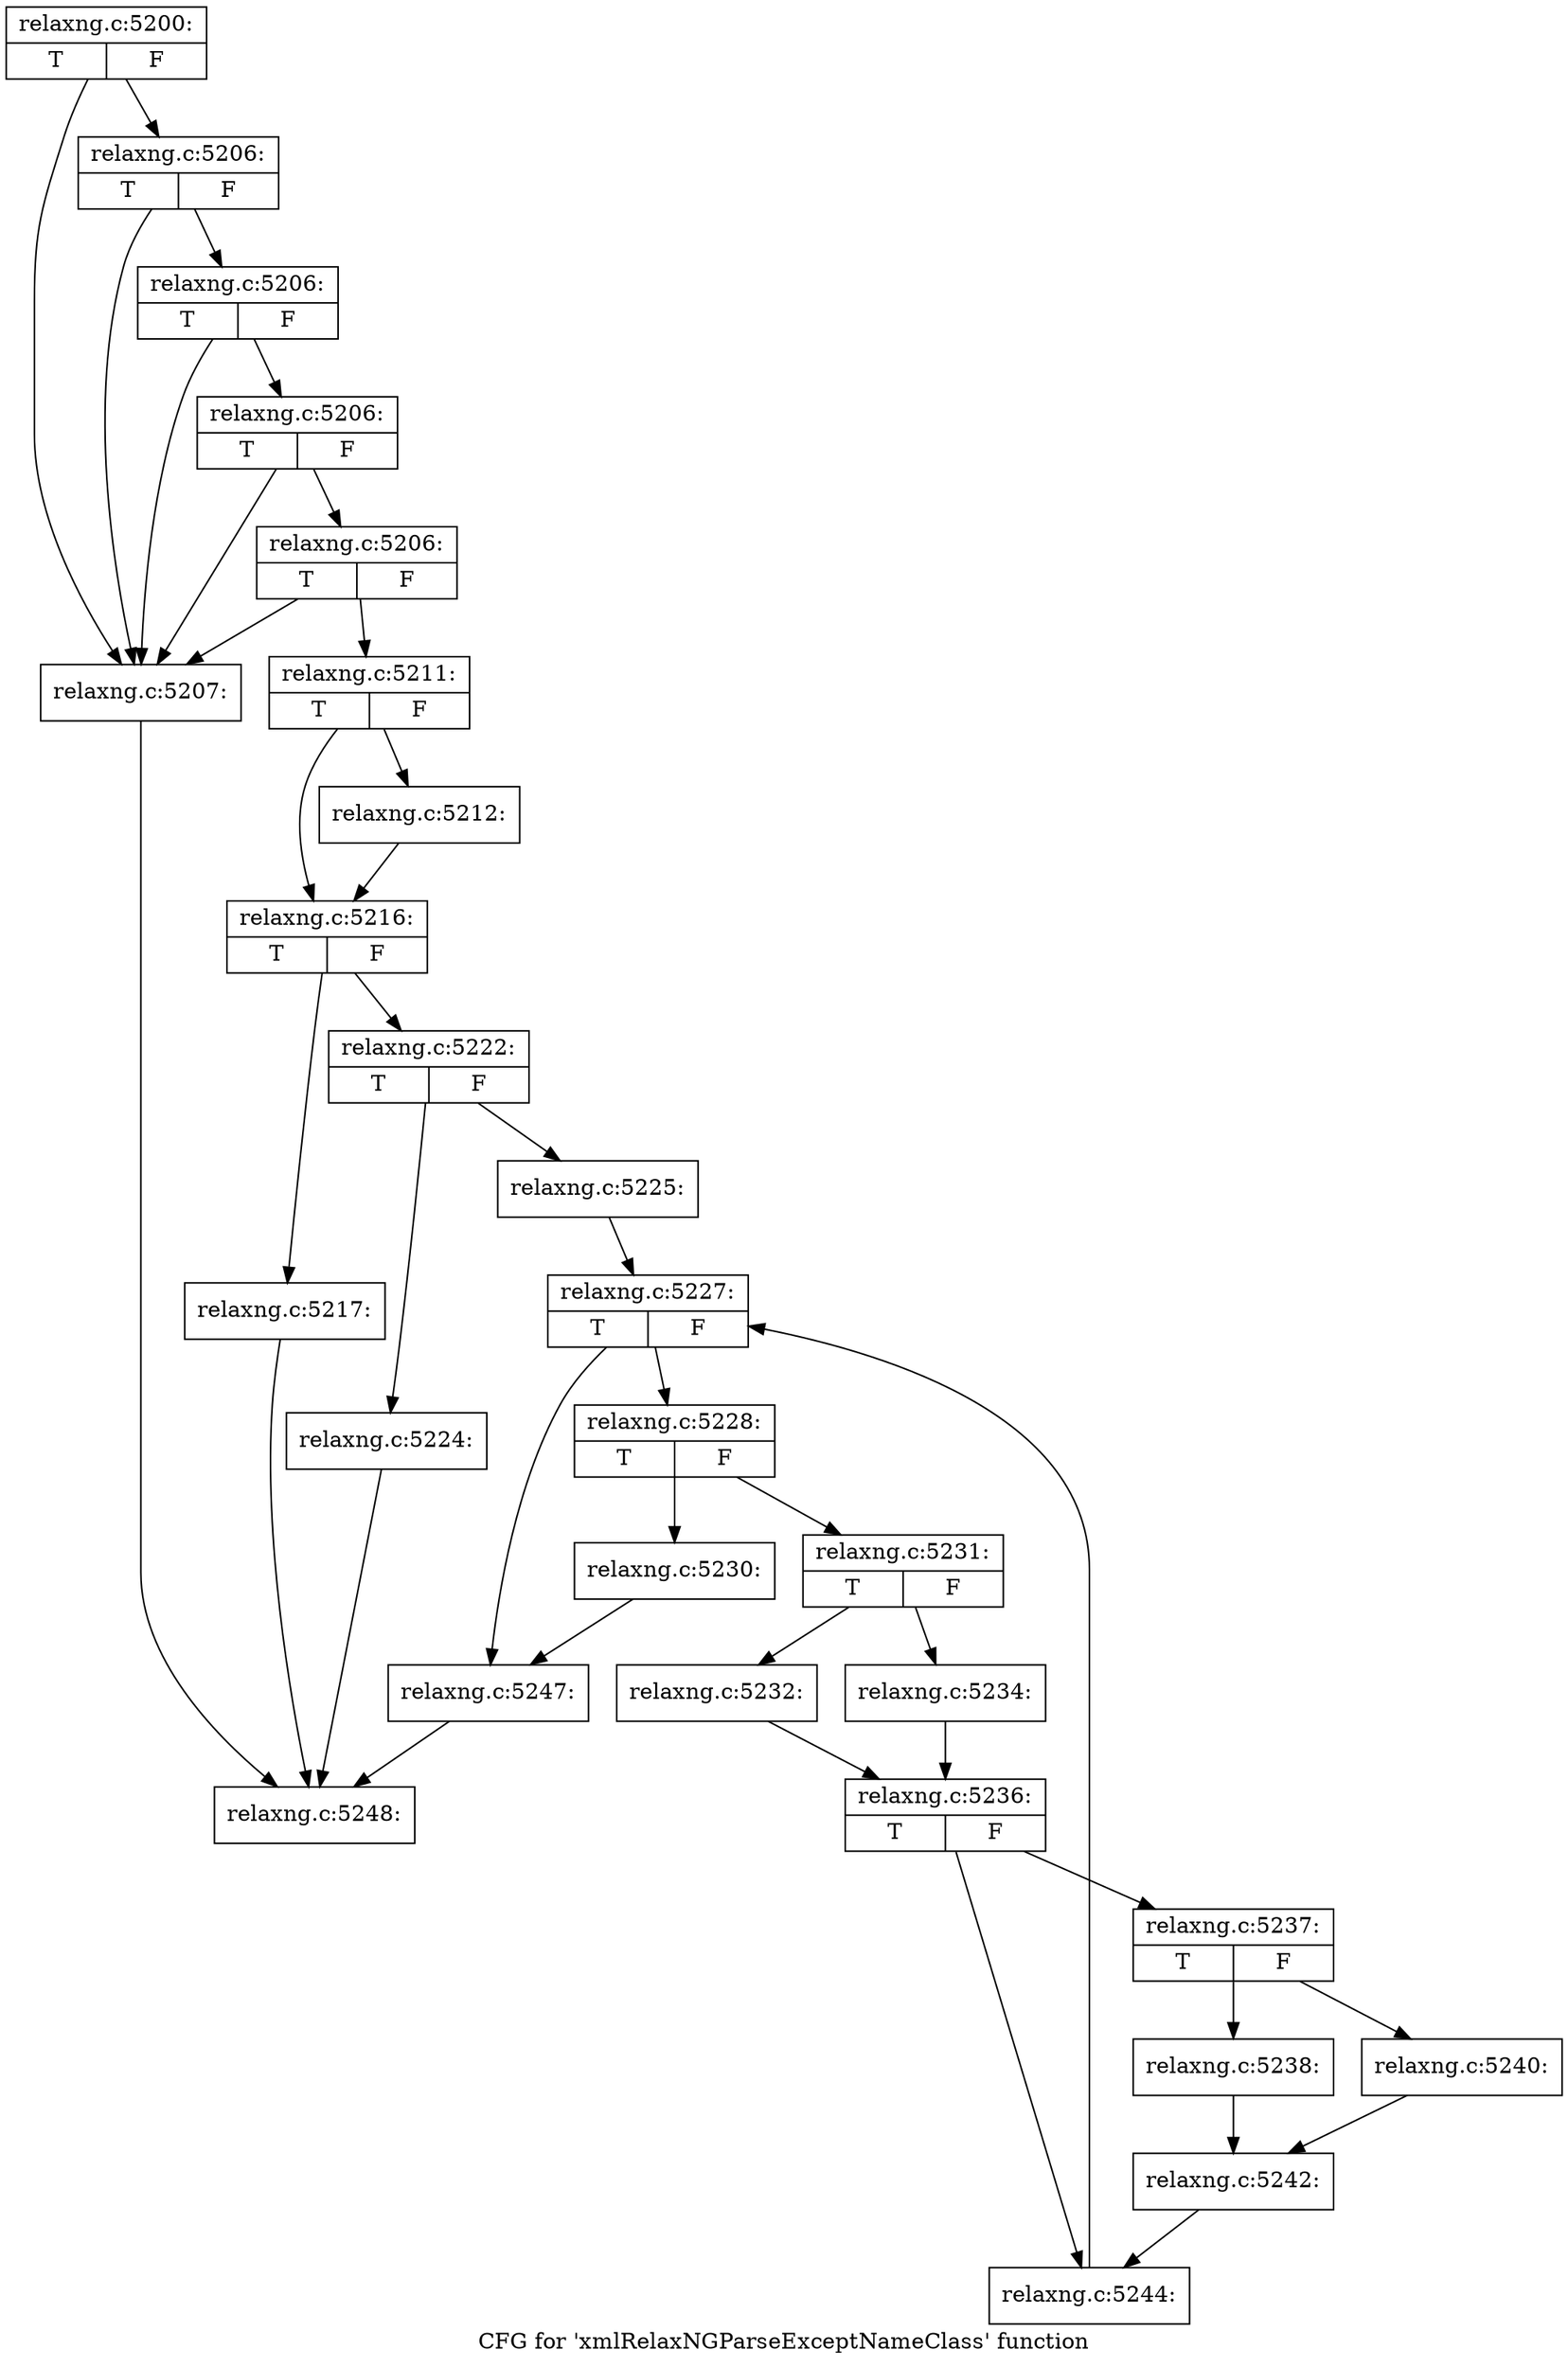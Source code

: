 digraph "CFG for 'xmlRelaxNGParseExceptNameClass' function" {
	label="CFG for 'xmlRelaxNGParseExceptNameClass' function";

	Node0x3afd3f0 [shape=record,label="{relaxng.c:5200:|{<s0>T|<s1>F}}"];
	Node0x3afd3f0 -> Node0x3c7de40;
	Node0x3afd3f0 -> Node0x3c7dc80;
	Node0x3c7de40 [shape=record,label="{relaxng.c:5206:|{<s0>T|<s1>F}}"];
	Node0x3c7de40 -> Node0x3c7ddf0;
	Node0x3c7de40 -> Node0x3c7dc80;
	Node0x3c7ddf0 [shape=record,label="{relaxng.c:5206:|{<s0>T|<s1>F}}"];
	Node0x3c7ddf0 -> Node0x3c7dda0;
	Node0x3c7ddf0 -> Node0x3c7dc80;
	Node0x3c7dda0 [shape=record,label="{relaxng.c:5206:|{<s0>T|<s1>F}}"];
	Node0x3c7dda0 -> Node0x3c7dd20;
	Node0x3c7dda0 -> Node0x3c7dc80;
	Node0x3c7dd20 [shape=record,label="{relaxng.c:5206:|{<s0>T|<s1>F}}"];
	Node0x3c7dd20 -> Node0x3c7dcd0;
	Node0x3c7dd20 -> Node0x3c7dc80;
	Node0x3c7dc80 [shape=record,label="{relaxng.c:5207:}"];
	Node0x3c7dc80 -> Node0x3857160;
	Node0x3c7dcd0 [shape=record,label="{relaxng.c:5211:|{<s0>T|<s1>F}}"];
	Node0x3c7dcd0 -> Node0x3c7f440;
	Node0x3c7dcd0 -> Node0x3c7f490;
	Node0x3c7f440 [shape=record,label="{relaxng.c:5212:}"];
	Node0x3c7f440 -> Node0x3c7f490;
	Node0x3c7f490 [shape=record,label="{relaxng.c:5216:|{<s0>T|<s1>F}}"];
	Node0x3c7f490 -> Node0x3c7ff20;
	Node0x3c7f490 -> Node0x3c7ff70;
	Node0x3c7ff20 [shape=record,label="{relaxng.c:5217:}"];
	Node0x3c7ff20 -> Node0x3857160;
	Node0x3c7ff70 [shape=record,label="{relaxng.c:5222:|{<s0>T|<s1>F}}"];
	Node0x3c7ff70 -> Node0x3c80d90;
	Node0x3c7ff70 -> Node0x3c80de0;
	Node0x3c80d90 [shape=record,label="{relaxng.c:5224:}"];
	Node0x3c80d90 -> Node0x3857160;
	Node0x3c80de0 [shape=record,label="{relaxng.c:5225:}"];
	Node0x3c80de0 -> Node0x3c816b0;
	Node0x3c816b0 [shape=record,label="{relaxng.c:5227:|{<s0>T|<s1>F}}"];
	Node0x3c816b0 -> Node0x3c81aa0;
	Node0x3c816b0 -> Node0x3c818d0;
	Node0x3c81aa0 [shape=record,label="{relaxng.c:5228:|{<s0>T|<s1>F}}"];
	Node0x3c81aa0 -> Node0x3c81e50;
	Node0x3c81aa0 -> Node0x3c81ea0;
	Node0x3c81e50 [shape=record,label="{relaxng.c:5230:}"];
	Node0x3c81e50 -> Node0x3c818d0;
	Node0x3c81ea0 [shape=record,label="{relaxng.c:5231:|{<s0>T|<s1>F}}"];
	Node0x3c81ea0 -> Node0x3c82250;
	Node0x3c81ea0 -> Node0x3c822f0;
	Node0x3c82250 [shape=record,label="{relaxng.c:5232:}"];
	Node0x3c82250 -> Node0x3c822a0;
	Node0x3c822f0 [shape=record,label="{relaxng.c:5234:}"];
	Node0x3c822f0 -> Node0x3c822a0;
	Node0x3c822a0 [shape=record,label="{relaxng.c:5236:|{<s0>T|<s1>F}}"];
	Node0x3c822a0 -> Node0x3c82ac0;
	Node0x3c822a0 -> Node0x3c82b10;
	Node0x3c82ac0 [shape=record,label="{relaxng.c:5237:|{<s0>T|<s1>F}}"];
	Node0x3c82ac0 -> Node0x3c830e0;
	Node0x3c82ac0 -> Node0x3c83180;
	Node0x3c830e0 [shape=record,label="{relaxng.c:5238:}"];
	Node0x3c830e0 -> Node0x3c83130;
	Node0x3c83180 [shape=record,label="{relaxng.c:5240:}"];
	Node0x3c83180 -> Node0x3c83130;
	Node0x3c83130 [shape=record,label="{relaxng.c:5242:}"];
	Node0x3c83130 -> Node0x3c82b10;
	Node0x3c82b10 [shape=record,label="{relaxng.c:5244:}"];
	Node0x3c82b10 -> Node0x3c816b0;
	Node0x3c818d0 [shape=record,label="{relaxng.c:5247:}"];
	Node0x3c818d0 -> Node0x3857160;
	Node0x3857160 [shape=record,label="{relaxng.c:5248:}"];
}

